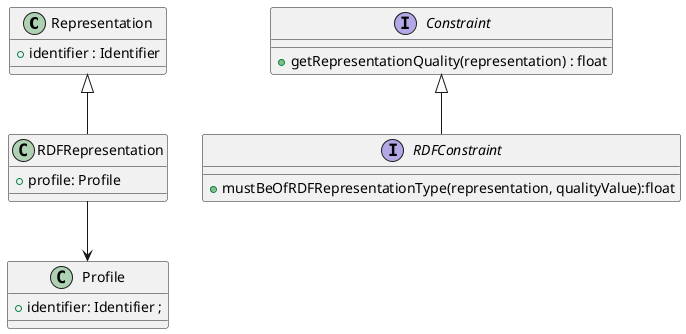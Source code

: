 @startuml

class Representation {
    + identifier : Identifier
}


interface Constraint {
    + getRepresentationQuality(representation) : float
}


interface RDFConstraint extends Constraint {
    + mustBeOfRDFRepresentationType(representation, qualityValue):float
}

class RDFRepresentation extends Representation {
    + profile: Profile
}

class Profile {
    + identifier: Identifier ;
}


RDFRepresentation --> Profile

@enduml